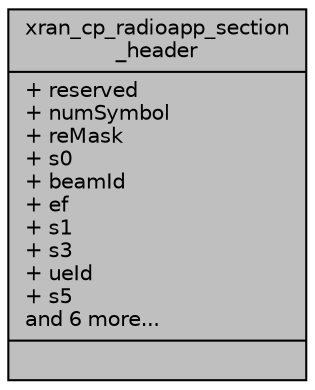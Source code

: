 digraph "xran_cp_radioapp_section_header"
{
 // LATEX_PDF_SIZE
  edge [fontname="Helvetica",fontsize="10",labelfontname="Helvetica",labelfontsize="10"];
  node [fontname="Helvetica",fontsize="10",shape=record];
  Node1 [label="{xran_cp_radioapp_section\l_header\n|+ reserved\l+ numSymbol\l+ reMask\l+ s0\l+ beamId\l+ ef\l+ s1\l+ s3\l+ ueId\l+ s5\land 6 more...\l|}",height=0.2,width=0.4,color="black", fillcolor="grey75", style="filled", fontcolor="black",tooltip=" "];
}
